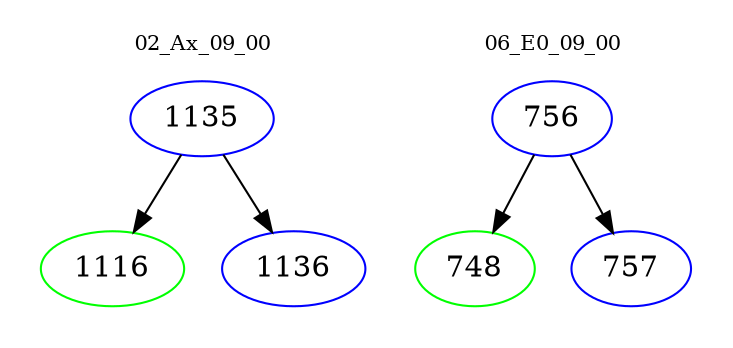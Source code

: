 digraph{
subgraph cluster_0 {
color = white
label = "02_Ax_09_00";
fontsize=10;
T0_1135 [label="1135", color="blue"]
T0_1135 -> T0_1116 [color="black"]
T0_1116 [label="1116", color="green"]
T0_1135 -> T0_1136 [color="black"]
T0_1136 [label="1136", color="blue"]
}
subgraph cluster_1 {
color = white
label = "06_E0_09_00";
fontsize=10;
T1_756 [label="756", color="blue"]
T1_756 -> T1_748 [color="black"]
T1_748 [label="748", color="green"]
T1_756 -> T1_757 [color="black"]
T1_757 [label="757", color="blue"]
}
}
